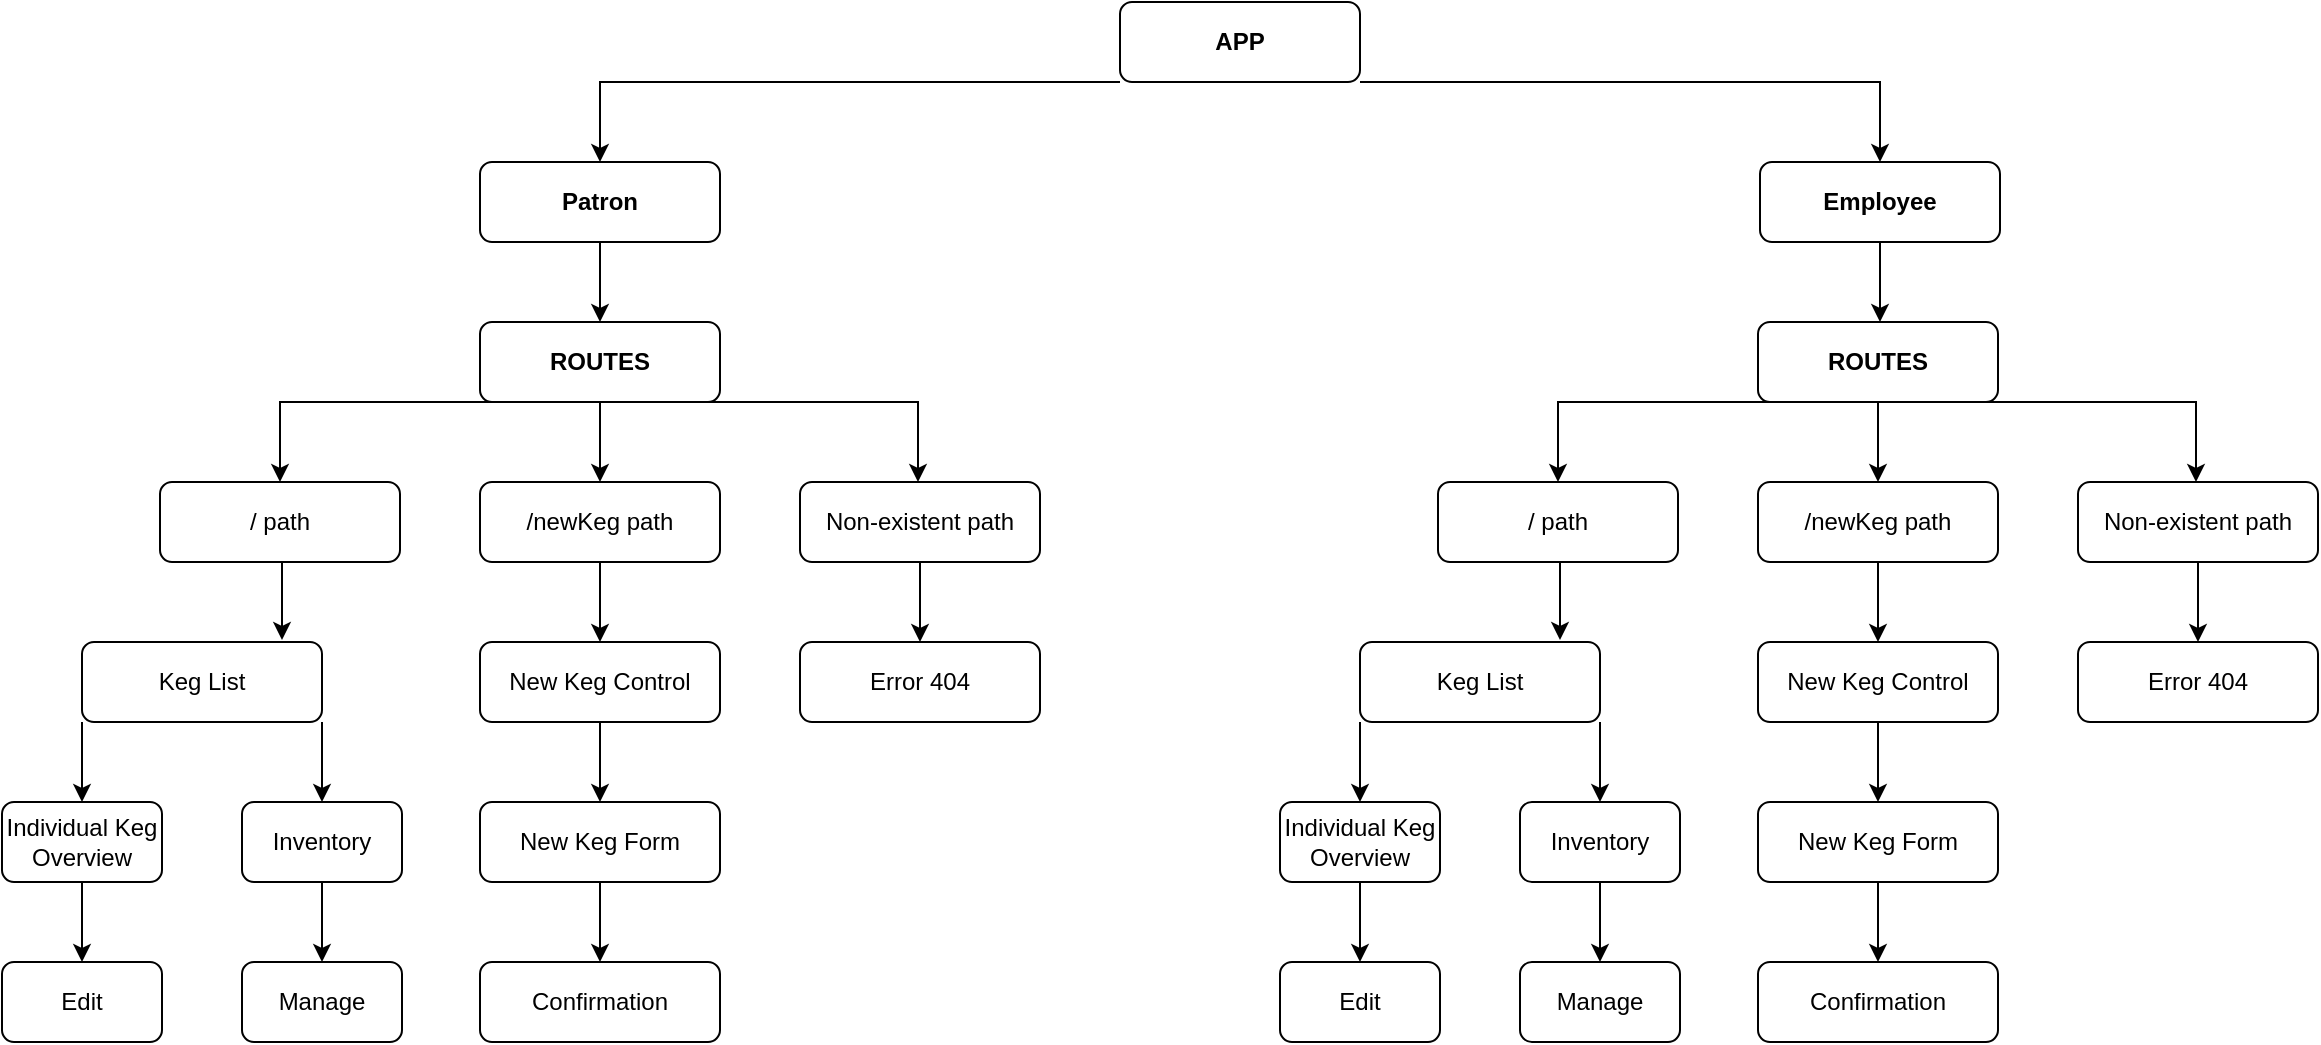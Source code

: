 <mxfile version="12.7.0" type="device"><diagram id="C5RBs43oDa-KdzZeNtuy" name="Page-1"><mxGraphModel dx="2755" dy="1581" grid="1" gridSize="10" guides="1" tooltips="1" connect="1" arrows="1" fold="1" page="1" pageScale="1" pageWidth="1600" pageHeight="1200" math="0" shadow="0"><root><mxCell id="WIyWlLk6GJQsqaUBKTNV-0"/><mxCell id="WIyWlLk6GJQsqaUBKTNV-1" parent="WIyWlLk6GJQsqaUBKTNV-0"/><mxCell id="FIY_6lyU2U30XyNcwV_U-6" style="edgeStyle=orthogonalEdgeStyle;rounded=0;orthogonalLoop=1;jettySize=auto;html=1;exitX=0;exitY=1;exitDx=0;exitDy=0;" edge="1" parent="WIyWlLk6GJQsqaUBKTNV-1" source="FIY_6lyU2U30XyNcwV_U-4"><mxGeometry relative="1" as="geometry"><mxPoint x="539" y="200" as="targetPoint"/><mxPoint x="599" y="160" as="sourcePoint"/><Array as="points"><mxPoint x="539" y="160"/></Array></mxGeometry></mxCell><mxCell id="FIY_6lyU2U30XyNcwV_U-52" value="" style="edgeStyle=orthogonalEdgeStyle;rounded=0;orthogonalLoop=1;jettySize=auto;html=1;entryX=0.5;entryY=0;entryDx=0;entryDy=0;" edge="1" parent="WIyWlLk6GJQsqaUBKTNV-1" source="FIY_6lyU2U30XyNcwV_U-4" target="FIY_6lyU2U30XyNcwV_U-9"><mxGeometry relative="1" as="geometry"><mxPoint x="999" y="140" as="targetPoint"/><Array as="points"><mxPoint x="1179" y="160"/></Array></mxGeometry></mxCell><mxCell id="FIY_6lyU2U30XyNcwV_U-4" value="&lt;b&gt;APP&lt;/b&gt;" style="rounded=1;whiteSpace=wrap;html=1;fontSize=12;glass=0;strokeWidth=1;shadow=0;" vertex="1" parent="WIyWlLk6GJQsqaUBKTNV-1"><mxGeometry x="799" y="120" width="120" height="40" as="geometry"/></mxCell><mxCell id="FIY_6lyU2U30XyNcwV_U-50" value="" style="edgeStyle=orthogonalEdgeStyle;rounded=0;orthogonalLoop=1;jettySize=auto;html=1;" edge="1" parent="WIyWlLk6GJQsqaUBKTNV-1" source="FIY_6lyU2U30XyNcwV_U-8" target="FIY_6lyU2U30XyNcwV_U-10"><mxGeometry relative="1" as="geometry"/></mxCell><mxCell id="FIY_6lyU2U30XyNcwV_U-8" value="&lt;b&gt;Patron&lt;/b&gt;" style="rounded=1;whiteSpace=wrap;html=1;" vertex="1" parent="WIyWlLk6GJQsqaUBKTNV-1"><mxGeometry x="479" y="200" width="120" height="40" as="geometry"/></mxCell><mxCell id="FIY_6lyU2U30XyNcwV_U-54" value="" style="edgeStyle=orthogonalEdgeStyle;rounded=0;orthogonalLoop=1;jettySize=auto;html=1;" edge="1" parent="WIyWlLk6GJQsqaUBKTNV-1" source="FIY_6lyU2U30XyNcwV_U-9"><mxGeometry relative="1" as="geometry"><mxPoint x="1179" y="280" as="targetPoint"/></mxGeometry></mxCell><mxCell id="FIY_6lyU2U30XyNcwV_U-9" value="&lt;b&gt;Employee&lt;/b&gt;" style="rounded=1;whiteSpace=wrap;html=1;" vertex="1" parent="WIyWlLk6GJQsqaUBKTNV-1"><mxGeometry x="1119" y="200" width="120" height="40" as="geometry"/></mxCell><mxCell id="FIY_6lyU2U30XyNcwV_U-16" value="" style="edgeStyle=orthogonalEdgeStyle;rounded=0;orthogonalLoop=1;jettySize=auto;html=1;exitX=0.158;exitY=0.975;exitDx=0;exitDy=0;exitPerimeter=0;" edge="1" parent="WIyWlLk6GJQsqaUBKTNV-1" source="FIY_6lyU2U30XyNcwV_U-10"><mxGeometry relative="1" as="geometry"><mxPoint x="459" y="320" as="sourcePoint"/><mxPoint x="379" y="360" as="targetPoint"/><Array as="points"><mxPoint x="498" y="320"/><mxPoint x="379" y="320"/></Array></mxGeometry></mxCell><mxCell id="FIY_6lyU2U30XyNcwV_U-18" value="" style="edgeStyle=orthogonalEdgeStyle;rounded=0;orthogonalLoop=1;jettySize=auto;html=1;exitX=0.95;exitY=1;exitDx=0;exitDy=0;exitPerimeter=0;" edge="1" parent="WIyWlLk6GJQsqaUBKTNV-1" source="FIY_6lyU2U30XyNcwV_U-10"><mxGeometry relative="1" as="geometry"><mxPoint x="618" y="320" as="sourcePoint"/><mxPoint x="698" y="360" as="targetPoint"/><Array as="points"><mxPoint x="698" y="320"/></Array></mxGeometry></mxCell><mxCell id="FIY_6lyU2U30XyNcwV_U-20" value="" style="edgeStyle=orthogonalEdgeStyle;rounded=0;orthogonalLoop=1;jettySize=auto;html=1;" edge="1" parent="WIyWlLk6GJQsqaUBKTNV-1" source="FIY_6lyU2U30XyNcwV_U-10" target="FIY_6lyU2U30XyNcwV_U-19"><mxGeometry relative="1" as="geometry"/></mxCell><mxCell id="FIY_6lyU2U30XyNcwV_U-10" value="&lt;b&gt;ROUTES&lt;/b&gt;" style="rounded=1;whiteSpace=wrap;html=1;" vertex="1" parent="WIyWlLk6GJQsqaUBKTNV-1"><mxGeometry x="479" y="280" width="120" height="40" as="geometry"/></mxCell><mxCell id="FIY_6lyU2U30XyNcwV_U-43" value="" style="edgeStyle=orthogonalEdgeStyle;rounded=0;orthogonalLoop=1;jettySize=auto;html=1;" edge="1" parent="WIyWlLk6GJQsqaUBKTNV-1" source="FIY_6lyU2U30XyNcwV_U-19" target="FIY_6lyU2U30XyNcwV_U-42"><mxGeometry relative="1" as="geometry"/></mxCell><mxCell id="FIY_6lyU2U30XyNcwV_U-19" value="/newKeg path" style="rounded=1;whiteSpace=wrap;html=1;" vertex="1" parent="WIyWlLk6GJQsqaUBKTNV-1"><mxGeometry x="479" y="360" width="120" height="40" as="geometry"/></mxCell><mxCell id="FIY_6lyU2U30XyNcwV_U-45" value="" style="edgeStyle=orthogonalEdgeStyle;rounded=0;orthogonalLoop=1;jettySize=auto;html=1;" edge="1" parent="WIyWlLk6GJQsqaUBKTNV-1" source="FIY_6lyU2U30XyNcwV_U-42" target="FIY_6lyU2U30XyNcwV_U-44"><mxGeometry relative="1" as="geometry"/></mxCell><mxCell id="FIY_6lyU2U30XyNcwV_U-42" value="New Keg Control" style="rounded=1;whiteSpace=wrap;html=1;" vertex="1" parent="WIyWlLk6GJQsqaUBKTNV-1"><mxGeometry x="479" y="440" width="120" height="40" as="geometry"/></mxCell><mxCell id="FIY_6lyU2U30XyNcwV_U-47" value="" style="edgeStyle=orthogonalEdgeStyle;rounded=0;orthogonalLoop=1;jettySize=auto;html=1;" edge="1" parent="WIyWlLk6GJQsqaUBKTNV-1" source="FIY_6lyU2U30XyNcwV_U-44" target="FIY_6lyU2U30XyNcwV_U-46"><mxGeometry relative="1" as="geometry"/></mxCell><mxCell id="FIY_6lyU2U30XyNcwV_U-44" value="New Keg Form" style="rounded=1;whiteSpace=wrap;html=1;" vertex="1" parent="WIyWlLk6GJQsqaUBKTNV-1"><mxGeometry x="479" y="520" width="120" height="40" as="geometry"/></mxCell><mxCell id="FIY_6lyU2U30XyNcwV_U-46" value="Confirmation" style="rounded=1;whiteSpace=wrap;html=1;" vertex="1" parent="WIyWlLk6GJQsqaUBKTNV-1"><mxGeometry x="479" y="600" width="120" height="40" as="geometry"/></mxCell><mxCell id="FIY_6lyU2U30XyNcwV_U-49" value="" style="edgeStyle=orthogonalEdgeStyle;rounded=0;orthogonalLoop=1;jettySize=auto;html=1;" edge="1" parent="WIyWlLk6GJQsqaUBKTNV-1" source="FIY_6lyU2U30XyNcwV_U-17" target="FIY_6lyU2U30XyNcwV_U-48"><mxGeometry relative="1" as="geometry"/></mxCell><mxCell id="FIY_6lyU2U30XyNcwV_U-17" value="Non-existent path" style="rounded=1;whiteSpace=wrap;html=1;" vertex="1" parent="WIyWlLk6GJQsqaUBKTNV-1"><mxGeometry x="639" y="360" width="120" height="40" as="geometry"/></mxCell><mxCell id="FIY_6lyU2U30XyNcwV_U-48" value="Error 404" style="rounded=1;whiteSpace=wrap;html=1;" vertex="1" parent="WIyWlLk6GJQsqaUBKTNV-1"><mxGeometry x="639" y="440" width="120" height="40" as="geometry"/></mxCell><mxCell id="FIY_6lyU2U30XyNcwV_U-22" value="" style="edgeStyle=orthogonalEdgeStyle;rounded=0;orthogonalLoop=1;jettySize=auto;html=1;entryX=0.675;entryY=-0.025;entryDx=0;entryDy=0;entryPerimeter=0;" edge="1" parent="WIyWlLk6GJQsqaUBKTNV-1"><mxGeometry relative="1" as="geometry"><mxPoint x="379" y="400" as="sourcePoint"/><mxPoint x="380" y="439" as="targetPoint"/></mxGeometry></mxCell><mxCell id="FIY_6lyU2U30XyNcwV_U-15" value="/ path" style="rounded=1;whiteSpace=wrap;html=1;" vertex="1" parent="WIyWlLk6GJQsqaUBKTNV-1"><mxGeometry x="319" y="360" width="120" height="40" as="geometry"/></mxCell><mxCell id="FIY_6lyU2U30XyNcwV_U-24" value="" style="edgeStyle=orthogonalEdgeStyle;rounded=0;orthogonalLoop=1;jettySize=auto;html=1;" edge="1" parent="WIyWlLk6GJQsqaUBKTNV-1" source="FIY_6lyU2U30XyNcwV_U-21" target="FIY_6lyU2U30XyNcwV_U-23"><mxGeometry relative="1" as="geometry"><Array as="points"><mxPoint x="280" y="500"/><mxPoint x="280" y="500"/></Array></mxGeometry></mxCell><mxCell id="FIY_6lyU2U30XyNcwV_U-40" value="" style="edgeStyle=orthogonalEdgeStyle;rounded=0;orthogonalLoop=1;jettySize=auto;html=1;entryX=0.5;entryY=0;entryDx=0;entryDy=0;exitX=1;exitY=1;exitDx=0;exitDy=0;" edge="1" parent="WIyWlLk6GJQsqaUBKTNV-1" source="FIY_6lyU2U30XyNcwV_U-21" target="FIY_6lyU2U30XyNcwV_U-25"><mxGeometry relative="1" as="geometry"/></mxCell><mxCell id="FIY_6lyU2U30XyNcwV_U-21" value="Keg List" style="rounded=1;whiteSpace=wrap;html=1;" vertex="1" parent="WIyWlLk6GJQsqaUBKTNV-1"><mxGeometry x="280" y="440" width="120" height="40" as="geometry"/></mxCell><mxCell id="FIY_6lyU2U30XyNcwV_U-36" value="" style="edgeStyle=orthogonalEdgeStyle;rounded=0;orthogonalLoop=1;jettySize=auto;html=1;" edge="1" parent="WIyWlLk6GJQsqaUBKTNV-1" source="FIY_6lyU2U30XyNcwV_U-23" target="FIY_6lyU2U30XyNcwV_U-35"><mxGeometry relative="1" as="geometry"/></mxCell><mxCell id="FIY_6lyU2U30XyNcwV_U-23" value="Individual Keg Overview" style="rounded=1;whiteSpace=wrap;html=1;" vertex="1" parent="WIyWlLk6GJQsqaUBKTNV-1"><mxGeometry x="240" y="520" width="80" height="40" as="geometry"/></mxCell><mxCell id="FIY_6lyU2U30XyNcwV_U-35" value="Edit" style="rounded=1;whiteSpace=wrap;html=1;" vertex="1" parent="WIyWlLk6GJQsqaUBKTNV-1"><mxGeometry x="240" y="600" width="80" height="40" as="geometry"/></mxCell><mxCell id="FIY_6lyU2U30XyNcwV_U-41" value="" style="edgeStyle=orthogonalEdgeStyle;rounded=0;orthogonalLoop=1;jettySize=auto;html=1;" edge="1" parent="WIyWlLk6GJQsqaUBKTNV-1" source="FIY_6lyU2U30XyNcwV_U-25" target="FIY_6lyU2U30XyNcwV_U-27"><mxGeometry relative="1" as="geometry"/></mxCell><mxCell id="FIY_6lyU2U30XyNcwV_U-25" value="Inventory" style="rounded=1;whiteSpace=wrap;html=1;" vertex="1" parent="WIyWlLk6GJQsqaUBKTNV-1"><mxGeometry x="360" y="520" width="80" height="40" as="geometry"/></mxCell><mxCell id="FIY_6lyU2U30XyNcwV_U-27" value="Manage" style="rounded=1;whiteSpace=wrap;html=1;" vertex="1" parent="WIyWlLk6GJQsqaUBKTNV-1"><mxGeometry x="360" y="600" width="80" height="40" as="geometry"/></mxCell><mxCell id="FIY_6lyU2U30XyNcwV_U-55" value="" style="edgeStyle=orthogonalEdgeStyle;rounded=0;orthogonalLoop=1;jettySize=auto;html=1;exitX=0.158;exitY=0.975;exitDx=0;exitDy=0;exitPerimeter=0;" edge="1" source="FIY_6lyU2U30XyNcwV_U-58" parent="WIyWlLk6GJQsqaUBKTNV-1"><mxGeometry relative="1" as="geometry"><mxPoint x="1098" y="320" as="sourcePoint"/><mxPoint x="1018" y="360" as="targetPoint"/><Array as="points"><mxPoint x="1137" y="320"/><mxPoint x="1018" y="320"/></Array></mxGeometry></mxCell><mxCell id="FIY_6lyU2U30XyNcwV_U-56" value="" style="edgeStyle=orthogonalEdgeStyle;rounded=0;orthogonalLoop=1;jettySize=auto;html=1;exitX=0.95;exitY=1;exitDx=0;exitDy=0;exitPerimeter=0;" edge="1" source="FIY_6lyU2U30XyNcwV_U-58" parent="WIyWlLk6GJQsqaUBKTNV-1"><mxGeometry relative="1" as="geometry"><mxPoint x="1257" y="320" as="sourcePoint"/><mxPoint x="1337" y="360" as="targetPoint"/><Array as="points"><mxPoint x="1337" y="320"/></Array></mxGeometry></mxCell><mxCell id="FIY_6lyU2U30XyNcwV_U-57" value="" style="edgeStyle=orthogonalEdgeStyle;rounded=0;orthogonalLoop=1;jettySize=auto;html=1;" edge="1" source="FIY_6lyU2U30XyNcwV_U-58" target="FIY_6lyU2U30XyNcwV_U-60" parent="WIyWlLk6GJQsqaUBKTNV-1"><mxGeometry relative="1" as="geometry"/></mxCell><mxCell id="FIY_6lyU2U30XyNcwV_U-58" value="&lt;b&gt;ROUTES&lt;/b&gt;" style="rounded=1;whiteSpace=wrap;html=1;" vertex="1" parent="WIyWlLk6GJQsqaUBKTNV-1"><mxGeometry x="1118" y="280" width="120" height="40" as="geometry"/></mxCell><mxCell id="FIY_6lyU2U30XyNcwV_U-59" value="" style="edgeStyle=orthogonalEdgeStyle;rounded=0;orthogonalLoop=1;jettySize=auto;html=1;" edge="1" source="FIY_6lyU2U30XyNcwV_U-60" target="FIY_6lyU2U30XyNcwV_U-62" parent="WIyWlLk6GJQsqaUBKTNV-1"><mxGeometry relative="1" as="geometry"/></mxCell><mxCell id="FIY_6lyU2U30XyNcwV_U-60" value="/newKeg path" style="rounded=1;whiteSpace=wrap;html=1;" vertex="1" parent="WIyWlLk6GJQsqaUBKTNV-1"><mxGeometry x="1118" y="360" width="120" height="40" as="geometry"/></mxCell><mxCell id="FIY_6lyU2U30XyNcwV_U-61" value="" style="edgeStyle=orthogonalEdgeStyle;rounded=0;orthogonalLoop=1;jettySize=auto;html=1;" edge="1" source="FIY_6lyU2U30XyNcwV_U-62" target="FIY_6lyU2U30XyNcwV_U-64" parent="WIyWlLk6GJQsqaUBKTNV-1"><mxGeometry relative="1" as="geometry"/></mxCell><mxCell id="FIY_6lyU2U30XyNcwV_U-62" value="New Keg Control" style="rounded=1;whiteSpace=wrap;html=1;" vertex="1" parent="WIyWlLk6GJQsqaUBKTNV-1"><mxGeometry x="1118" y="440" width="120" height="40" as="geometry"/></mxCell><mxCell id="FIY_6lyU2U30XyNcwV_U-63" value="" style="edgeStyle=orthogonalEdgeStyle;rounded=0;orthogonalLoop=1;jettySize=auto;html=1;" edge="1" source="FIY_6lyU2U30XyNcwV_U-64" target="FIY_6lyU2U30XyNcwV_U-65" parent="WIyWlLk6GJQsqaUBKTNV-1"><mxGeometry relative="1" as="geometry"/></mxCell><mxCell id="FIY_6lyU2U30XyNcwV_U-64" value="New Keg Form" style="rounded=1;whiteSpace=wrap;html=1;" vertex="1" parent="WIyWlLk6GJQsqaUBKTNV-1"><mxGeometry x="1118" y="520" width="120" height="40" as="geometry"/></mxCell><mxCell id="FIY_6lyU2U30XyNcwV_U-65" value="Confirmation" style="rounded=1;whiteSpace=wrap;html=1;" vertex="1" parent="WIyWlLk6GJQsqaUBKTNV-1"><mxGeometry x="1118" y="600" width="120" height="40" as="geometry"/></mxCell><mxCell id="FIY_6lyU2U30XyNcwV_U-66" value="" style="edgeStyle=orthogonalEdgeStyle;rounded=0;orthogonalLoop=1;jettySize=auto;html=1;" edge="1" source="FIY_6lyU2U30XyNcwV_U-67" target="FIY_6lyU2U30XyNcwV_U-68" parent="WIyWlLk6GJQsqaUBKTNV-1"><mxGeometry relative="1" as="geometry"/></mxCell><mxCell id="FIY_6lyU2U30XyNcwV_U-67" value="Non-existent path" style="rounded=1;whiteSpace=wrap;html=1;" vertex="1" parent="WIyWlLk6GJQsqaUBKTNV-1"><mxGeometry x="1278" y="360" width="120" height="40" as="geometry"/></mxCell><mxCell id="FIY_6lyU2U30XyNcwV_U-68" value="Error 404" style="rounded=1;whiteSpace=wrap;html=1;" vertex="1" parent="WIyWlLk6GJQsqaUBKTNV-1"><mxGeometry x="1278" y="440" width="120" height="40" as="geometry"/></mxCell><mxCell id="FIY_6lyU2U30XyNcwV_U-69" value="" style="edgeStyle=orthogonalEdgeStyle;rounded=0;orthogonalLoop=1;jettySize=auto;html=1;entryX=0.675;entryY=-0.025;entryDx=0;entryDy=0;entryPerimeter=0;" edge="1" parent="WIyWlLk6GJQsqaUBKTNV-1"><mxGeometry relative="1" as="geometry"><mxPoint x="1018" y="400" as="sourcePoint"/><mxPoint x="1019" y="439" as="targetPoint"/></mxGeometry></mxCell><mxCell id="FIY_6lyU2U30XyNcwV_U-70" value="/ path" style="rounded=1;whiteSpace=wrap;html=1;" vertex="1" parent="WIyWlLk6GJQsqaUBKTNV-1"><mxGeometry x="958" y="360" width="120" height="40" as="geometry"/></mxCell><mxCell id="FIY_6lyU2U30XyNcwV_U-71" value="" style="edgeStyle=orthogonalEdgeStyle;rounded=0;orthogonalLoop=1;jettySize=auto;html=1;" edge="1" source="FIY_6lyU2U30XyNcwV_U-73" target="FIY_6lyU2U30XyNcwV_U-75" parent="WIyWlLk6GJQsqaUBKTNV-1"><mxGeometry relative="1" as="geometry"><Array as="points"><mxPoint x="919" y="500"/><mxPoint x="919" y="500"/></Array></mxGeometry></mxCell><mxCell id="FIY_6lyU2U30XyNcwV_U-72" value="" style="edgeStyle=orthogonalEdgeStyle;rounded=0;orthogonalLoop=1;jettySize=auto;html=1;entryX=0.5;entryY=0;entryDx=0;entryDy=0;exitX=1;exitY=1;exitDx=0;exitDy=0;" edge="1" source="FIY_6lyU2U30XyNcwV_U-73" target="FIY_6lyU2U30XyNcwV_U-78" parent="WIyWlLk6GJQsqaUBKTNV-1"><mxGeometry relative="1" as="geometry"/></mxCell><mxCell id="FIY_6lyU2U30XyNcwV_U-73" value="Keg List" style="rounded=1;whiteSpace=wrap;html=1;" vertex="1" parent="WIyWlLk6GJQsqaUBKTNV-1"><mxGeometry x="919" y="440" width="120" height="40" as="geometry"/></mxCell><mxCell id="FIY_6lyU2U30XyNcwV_U-74" value="" style="edgeStyle=orthogonalEdgeStyle;rounded=0;orthogonalLoop=1;jettySize=auto;html=1;" edge="1" source="FIY_6lyU2U30XyNcwV_U-75" target="FIY_6lyU2U30XyNcwV_U-76" parent="WIyWlLk6GJQsqaUBKTNV-1"><mxGeometry relative="1" as="geometry"/></mxCell><mxCell id="FIY_6lyU2U30XyNcwV_U-75" value="Individual Keg Overview" style="rounded=1;whiteSpace=wrap;html=1;" vertex="1" parent="WIyWlLk6GJQsqaUBKTNV-1"><mxGeometry x="879" y="520" width="80" height="40" as="geometry"/></mxCell><mxCell id="FIY_6lyU2U30XyNcwV_U-76" value="Edit" style="rounded=1;whiteSpace=wrap;html=1;" vertex="1" parent="WIyWlLk6GJQsqaUBKTNV-1"><mxGeometry x="879" y="600" width="80" height="40" as="geometry"/></mxCell><mxCell id="FIY_6lyU2U30XyNcwV_U-77" value="" style="edgeStyle=orthogonalEdgeStyle;rounded=0;orthogonalLoop=1;jettySize=auto;html=1;" edge="1" source="FIY_6lyU2U30XyNcwV_U-78" target="FIY_6lyU2U30XyNcwV_U-79" parent="WIyWlLk6GJQsqaUBKTNV-1"><mxGeometry relative="1" as="geometry"/></mxCell><mxCell id="FIY_6lyU2U30XyNcwV_U-78" value="Inventory" style="rounded=1;whiteSpace=wrap;html=1;" vertex="1" parent="WIyWlLk6GJQsqaUBKTNV-1"><mxGeometry x="999" y="520" width="80" height="40" as="geometry"/></mxCell><mxCell id="FIY_6lyU2U30XyNcwV_U-79" value="Manage" style="rounded=1;whiteSpace=wrap;html=1;" vertex="1" parent="WIyWlLk6GJQsqaUBKTNV-1"><mxGeometry x="999" y="600" width="80" height="40" as="geometry"/></mxCell></root></mxGraphModel></diagram></mxfile>